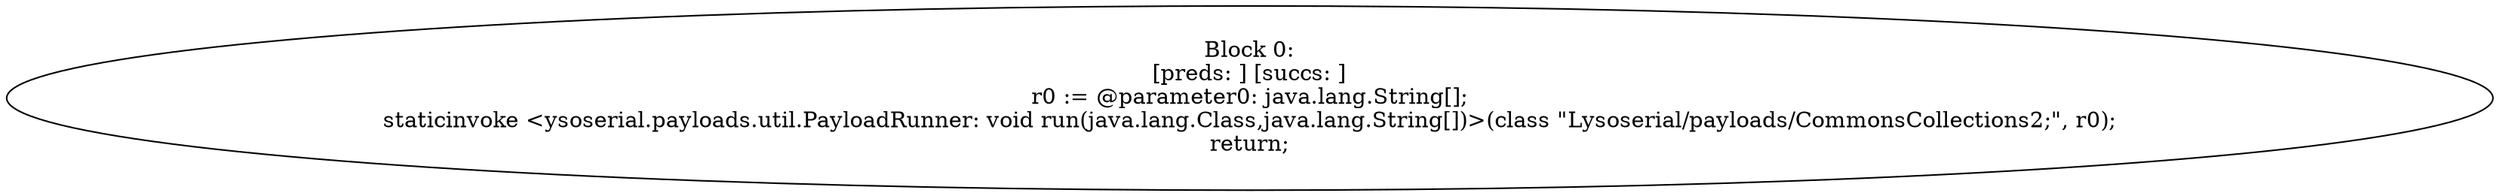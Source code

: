 digraph "unitGraph" {
    "Block 0:
[preds: ] [succs: ]
r0 := @parameter0: java.lang.String[];
staticinvoke <ysoserial.payloads.util.PayloadRunner: void run(java.lang.Class,java.lang.String[])>(class \"Lysoserial/payloads/CommonsCollections2;\", r0);
return;
"
}
